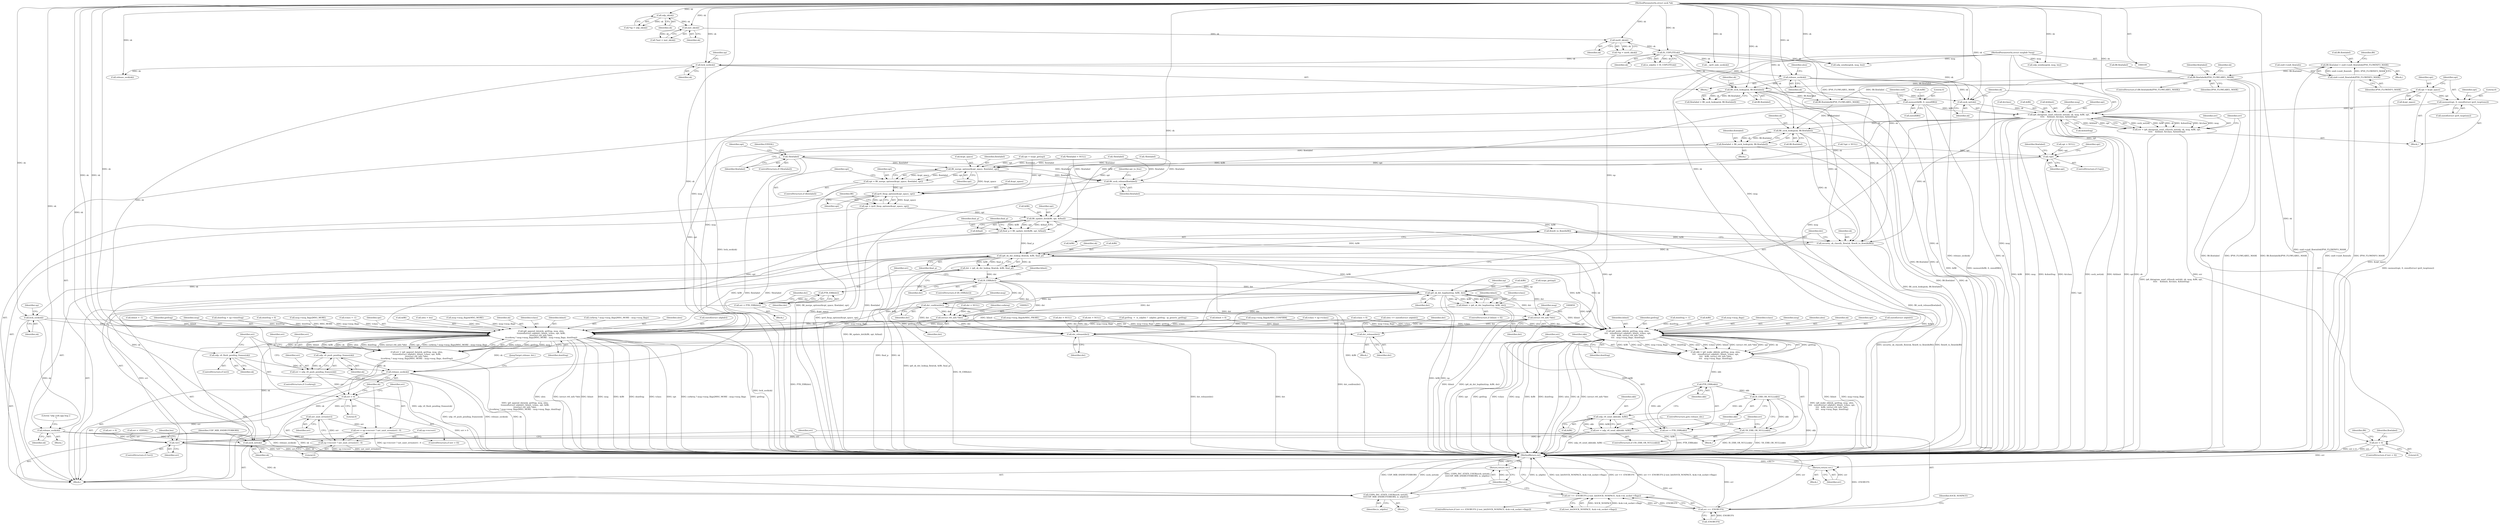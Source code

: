 digraph "0_linux_45f6fad84cc305103b28d73482b344d7f5b76f39_18@API" {
"1000589" [label="(Call,ip6_datagram_send_ctl(sock_net(sk), sk, msg, &fl6, opt,\n\t\t\t\t\t    &hlimit, &tclass, &dontfrag))"];
"1000590" [label="(Call,sock_net(sk))"];
"1000449" [label="(Call,fl6_sock_lookup(sk, fl6.flowlabel))"];
"1000389" [label="(Call,release_sock(sk))"];
"1000364" [label="(Call,lock_sock(sk))"];
"1000192" [label="(Call,IS_UDPLITE(sk))"];
"1000128" [label="(Call,inet6_sk(sk))"];
"1000123" [label="(Call,inet_sk(sk))"];
"1000118" [label="(Call,udp_sk(sk))"];
"1000110" [label="(MethodParameterIn,struct sock *sk)"];
"1000441" [label="(Call,fl6.flowlabel&IPV6_FLOWLABEL_MASK)"];
"1000431" [label="(Call,fl6.flowlabel = sin6->sin6_flowinfo&IPV6_FLOWINFO_MASK)"];
"1000435" [label="(Call,sin6->sin6_flowinfo&IPV6_FLOWINFO_MASK)"];
"1000111" [label="(MethodParameterIn,struct msghdr *msg)"];
"1000395" [label="(Call,memset(&fl6, 0, sizeof(fl6)))"];
"1000575" [label="(Call,memset(opt, 0, sizeof(struct ipv6_txoptions)))"];
"1000571" [label="(Call,opt = &opt_space)"];
"1000587" [label="(Call,err = ip6_datagram_send_ctl(sock_net(sk), sk, msg, &fl6, opt,\n\t\t\t\t\t    &hlimit, &tclass, &dontfrag))"];
"1000604" [label="(Call,err < 0)"];
"1000610" [label="(Return,return err;)"];
"1000624" [label="(Call,fl6_sock_lookup(sk, fl6.flowlabel))"];
"1000622" [label="(Call,flowlabel = fl6_sock_lookup(sk, fl6.flowlabel))"];
"1000630" [label="(Call,!flowlabel)"];
"1000665" [label="(Call,fl6_merge_options(&opt_space, flowlabel, opt))"];
"1000663" [label="(Call,opt = fl6_merge_options(&opt_space, flowlabel, opt))"];
"1000672" [label="(Call,ipv6_fixup_options(&opt_space, opt))"];
"1000670" [label="(Call,opt = ipv6_fixup_options(&opt_space, opt))"];
"1000732" [label="(Call,fl6_update_dst(&fl6, opt, &final))"];
"1000730" [label="(Call,final_p = fl6_update_dst(&fl6, opt, &final))"];
"1000785" [label="(Call,ip6_sk_dst_lookup_flow(sk, &fl6, final_p))"];
"1000783" [label="(Call,dst = ip6_sk_dst_lookup_flow(sk, &fl6, final_p))"];
"1000791" [label="(Call,IS_ERR(dst))"];
"1000796" [label="(Call,PTR_ERR(dst))"];
"1000794" [label="(Call,err = PTR_ERR(dst))"];
"1001000" [label="(Call,!err)"];
"1001006" [label="(Call,err == -ENOBUFS)"];
"1001005" [label="(Call,err == -ENOBUFS || test_bit(SOCK_NOSPACE, &sk->sk_socket->flags))"];
"1001024" [label="(Return,return err;)"];
"1000808" [label="(Call,ip6_sk_dst_hoplimit(np, &fl6, dst))"];
"1000806" [label="(Call,hlimit = ip6_sk_dst_hoplimit(np, &fl6, dst))"];
"1000837" [label="(Call,ip6_make_skb(sk, getfrag, msg, ulen,\n\t\t\t\t   sizeof(struct udphdr), hlimit, tclass, opt,\n\t\t\t\t   &fl6, (struct rt6_info *)dst,\n\t\t\t\t   msg->msg_flags, dontfrag))"];
"1000835" [label="(Call,skb = ip6_make_skb(sk, getfrag, msg, ulen,\n\t\t\t\t   sizeof(struct udphdr), hlimit, tclass, opt,\n\t\t\t\t   &fl6, (struct rt6_info *)dst,\n\t\t\t\t   msg->msg_flags, dontfrag))"];
"1000858" [label="(Call,PTR_ERR(skb))"];
"1000856" [label="(Call,err = PTR_ERR(skb))"];
"1000862" [label="(Call,IS_ERR_OR_NULL(skb))"];
"1000861" [label="(Call,!IS_ERR_OR_NULL(skb))"];
"1000866" [label="(Call,udp_v6_send_skb(skb, &fl6))"];
"1000864" [label="(Call,err = udp_v6_send_skb(skb, &fl6))"];
"1001020" [label="(Call,sock_net(sk))"];
"1001019" [label="(Call,UDP6_INC_STATS_USER(sock_net(sk),\n\t\t\t\tUDP_MIB_SNDBUFERRORS, is_udplite))"];
"1000910" [label="(Call,ip6_append_data(sk, getfrag, msg, ulen,\n\t\tsizeof(struct udphdr), hlimit, tclass, opt, &fl6,\n\t\t(struct rt6_info *)dst,\n\t\tcorkreq ? msg->msg_flags|MSG_MORE : msg->msg_flags, dontfrag))"];
"1000908" [label="(Call,err = ip6_append_data(sk, getfrag, msg, ulen,\n\t\tsizeof(struct udphdr), hlimit, tclass, opt, &fl6,\n\t\t(struct rt6_info *)dst,\n\t\tcorkreq ? msg->msg_flags|MSG_MORE : msg->msg_flags, dontfrag))"];
"1000962" [label="(Call,err > 0)"];
"1000971" [label="(Call,net_xmit_errno(err))"];
"1000965" [label="(Call,err = np->recverr ? net_xmit_errno(err) : 0)"];
"1000967" [label="(Call,np->recverr ? net_xmit_errno(err) : 0)"];
"1000938" [label="(Call,udp_v6_flush_pending_frames(sk))"];
"1000974" [label="(Call,release_sock(sk))"];
"1000946" [label="(Call,udp_v6_push_pending_frames(sk))"];
"1000944" [label="(Call,err = udp_v6_push_pending_frames(sk))"];
"1000849" [label="(Call,(struct rt6_info *)dst)"];
"1000987" [label="(Call,dst_release(dst))"];
"1000993" [label="(Call,dst_release(dst))"];
"1000922" [label="(Call,(struct rt6_info *)dst)"];
"1001027" [label="(Call,dst_confirm(dst))"];
"1000871" [label="(Call,lock_sock(sk))"];
"1000879" [label="(Call,release_sock(sk))"];
"1000780" [label="(Call,flowi6_to_flowi(&fl6))"];
"1000778" [label="(Call,security_sk_classify_flow(sk, flowi6_to_flowi(&fl6)))"];
"1000995" [label="(Call,fl6_sock_release(flowlabel))"];
"1000651" [label="(Call,!opt)"];
"1000572" [label="(Identifier,opt)"];
"1000919" [label="(Identifier,opt)"];
"1000385" [label="(Call,dst = NULL)"];
"1000796" [label="(Call,PTR_ERR(dst))"];
"1001006" [label="(Call,err == -ENOBUFS)"];
"1000990" [label="(Identifier,dst)"];
"1000445" [label="(Identifier,IPV6_FLOWLABEL_MASK)"];
"1000128" [label="(Call,inet6_sk(sk))"];
"1000464" [label="(Identifier,sk)"];
"1000784" [label="(Identifier,dst)"];
"1000862" [label="(Call,IS_ERR_OR_NULL(skb))"];
"1000866" [label="(Call,udp_v6_send_skb(skb, &fl6))"];
"1000610" [label="(Return,return err;)"];
"1000965" [label="(Call,err = np->recverr ? net_xmit_errno(err) : 0)"];
"1000652" [label="(Identifier,opt)"];
"1000380" [label="(Call,release_sock(sk))"];
"1000661" [label="(ControlStructure,if (flowlabel))"];
"1000671" [label="(Identifier,opt)"];
"1000944" [label="(Call,err = udp_v6_push_pending_frames(sk))"];
"1000817" [label="(Call,tclass = np->tclass)"];
"1000858" [label="(Call,PTR_ERR(skb))"];
"1000118" [label="(Call,udp_sk(sk))"];
"1000839" [label="(Identifier,getfrag)"];
"1000609" [label="(Identifier,flowlabel)"];
"1001025" [label="(Identifier,err)"];
"1000390" [label="(Identifier,sk)"];
"1000591" [label="(Identifier,sk)"];
"1000855" [label="(Identifier,dontfrag)"];
"1000861" [label="(Call,!IS_ERR_OR_NULL(skb))"];
"1000920" [label="(Call,&fl6)"];
"1000664" [label="(Identifier,opt)"];
"1000441" [label="(Call,fl6.flowlabel&IPV6_FLOWLABEL_MASK)"];
"1000124" [label="(Identifier,sk)"];
"1001010" [label="(Call,test_bit(SOCK_NOSPACE, &sk->sk_socket->flags))"];
"1000909" [label="(Identifier,err)"];
"1000402" [label="(Identifier,sin6)"];
"1000573" [label="(Call,&opt_space)"];
"1000732" [label="(Call,fl6_update_dst(&fl6, opt, &final))"];
"1000678" [label="(Identifier,fl6)"];
"1000592" [label="(Identifier,sk)"];
"1000814" [label="(Call,tclass < 0)"];
"1000867" [label="(Identifier,skb)"];
"1000780" [label="(Call,flowi6_to_flowi(&fl6))"];
"1000587" [label="(Call,err = ip6_datagram_send_ctl(sock_net(sk), sk, msg, &fl6, opt,\n\t\t\t\t\t    &hlimit, &tclass, &dontfrag))"];
"1000116" [label="(Call,*up = udp_sk(sk))"];
"1001019" [label="(Call,UDP6_INC_STATS_USER(sock_net(sk),\n\t\t\t\tUDP_MIB_SNDBUFERRORS, is_udplite))"];
"1000578" [label="(Call,sizeof(struct ipv6_txoptions))"];
"1000946" [label="(Call,udp_v6_push_pending_frames(sk))"];
"1000634" [label="(Identifier,EINVAL)"];
"1000154" [label="(Call,ulen = len)"];
"1000179" [label="(Call,msg->msg_flags&MSG_MORE)"];
"1000976" [label="(JumpTarget,release_dst:)"];
"1000571" [label="(Call,opt = &opt_space)"];
"1000639" [label="(Identifier,opt)"];
"1000447" [label="(Call,flowlabel = fl6_sock_lookup(sk, fl6.flowlabel))"];
"1000669" [label="(Identifier,opt)"];
"1000431" [label="(Call,fl6.flowlabel = sin6->sin6_flowinfo&IPV6_FLOWINFO_MASK)"];
"1000395" [label="(Call,memset(&fl6, 0, sizeof(fl6)))"];
"1000793" [label="(Block,)"];
"1000328" [label="(Call,udp_sendmsg(sk, msg, len))"];
"1000675" [label="(Identifier,opt)"];
"1001022" [label="(Identifier,UDP_MIB_SNDBUFERRORS)"];
"1000123" [label="(Call,inet_sk(sk))"];
"1000924" [label="(Identifier,dst)"];
"1001024" [label="(Return,return err;)"];
"1000791" [label="(Call,IS_ERR(dst))"];
"1000922" [label="(Call,(struct rt6_info *)dst)"];
"1000126" [label="(Call,*np = inet6_sk(sk))"];
"1000597" [label="(Call,&hlimit)"];
"1000971" [label="(Call,net_xmit_errno(err))"];
"1000593" [label="(Identifier,msg)"];
"1000799" [label="(Identifier,dst)"];
"1000603" [label="(ControlStructure,if (err < 0))"];
"1000398" [label="(Literal,0)"];
"1000962" [label="(Call,err > 0)"];
"1001021" [label="(Identifier,sk)"];
"1000911" [label="(Identifier,sk)"];
"1001020" [label="(Call,sock_net(sk))"];
"1000947" [label="(Identifier,sk)"];
"1000967" [label="(Call,np->recverr ? net_xmit_errno(err) : 0)"];
"1000837" [label="(Call,ip6_make_skb(sk, getfrag, msg, ulen,\n\t\t\t\t   sizeof(struct udphdr), hlimit, tclass, opt,\n\t\t\t\t   &fl6, (struct rt6_info *)dst,\n\t\t\t\t   msg->msg_flags, dontfrag))"];
"1000883" [label="(Call,err = -EINVAL)"];
"1000443" [label="(Identifier,fl6)"];
"1000596" [label="(Identifier,opt)"];
"1000432" [label="(Call,fl6.flowlabel)"];
"1000626" [label="(Call,fl6.flowlabel)"];
"1000142" [label="(Call,*flowlabel = NULL)"];
"1000119" [label="(Identifier,sk)"];
"1000787" [label="(Call,&fl6)"];
"1000672" [label="(Call,ipv6_fixup_options(&opt_space, opt))"];
"1000833" [label="(Block,)"];
"1001011" [label="(Identifier,SOCK_NOSPACE)"];
"1000575" [label="(Call,memset(opt, 0, sizeof(struct ipv6_txoptions)))"];
"1001008" [label="(Call,-ENOBUFS)"];
"1000631" [label="(Identifier,flowlabel)"];
"1000918" [label="(Identifier,tclass)"];
"1000876" [label="(Identifier,up)"];
"1000650" [label="(ControlStructure,if (!opt))"];
"1000853" [label="(Identifier,msg)"];
"1000966" [label="(Identifier,err)"];
"1000917" [label="(Identifier,hlimit)"];
"1000964" [label="(Literal,0)"];
"1000588" [label="(Identifier,err)"];
"1000168" [label="(Call,dontfrag = -1)"];
"1000847" [label="(Call,&fl6)"];
"1000836" [label="(Identifier,skb)"];
"1000872" [label="(Identifier,sk)"];
"1000451" [label="(Call,fl6.flowlabel)"];
"1000852" [label="(Call,msg->msg_flags)"];
"1000925" [label="(Call,corkreq ? msg->msg_flags|MSG_MORE : msg->msg_flags)"];
"1000619" [label="(Call,!flowlabel)"];
"1000863" [label="(Identifier,skb)"];
"1001018" [label="(Block,)"];
"1000365" [label="(Identifier,sk)"];
"1000786" [label="(Identifier,sk)"];
"1000192" [label="(Call,IS_UDPLITE(sk))"];
"1000614" [label="(Call,fl6.flowlabel&IPV6_FLOWLABEL_MASK)"];
"1000807" [label="(Identifier,hlimit)"];
"1000778" [label="(Call,security_sk_classify_flow(sk, flowi6_to_flowi(&fl6)))"];
"1000994" [label="(Identifier,dst)"];
"1000910" [label="(Call,ip6_append_data(sk, getfrag, msg, ulen,\n\t\tsizeof(struct udphdr), hlimit, tclass, opt, &fl6,\n\t\t(struct rt6_info *)dst,\n\t\tcorkreq ? msg->msg_flags|MSG_MORE : msg->msg_flags, dontfrag))"];
"1000644" [label="(Call,opt = NULL)"];
"1000731" [label="(Identifier,final_p)"];
"1000607" [label="(Block,)"];
"1000670" [label="(Call,opt = ipv6_fixup_options(&opt_space, opt))"];
"1000802" [label="(ControlStructure,if (hlimit < 0))"];
"1000797" [label="(Identifier,dst)"];
"1000624" [label="(Call,fl6_sock_lookup(sk, fl6.flowlabel))"];
"1000941" [label="(ControlStructure,if (!corkreq))"];
"1000835" [label="(Call,skb = ip6_make_skb(sk, getfrag, msg, ulen,\n\t\t\t\t   sizeof(struct udphdr), hlimit, tclass, opt,\n\t\t\t\t   &fl6, (struct rt6_info *)dst,\n\t\t\t\t   msg->msg_flags, dontfrag))"];
"1000926" [label="(Identifier,corkreq)"];
"1000785" [label="(Call,ip6_sk_dst_lookup_flow(sk, &fl6, final_p))"];
"1000789" [label="(Identifier,final_p)"];
"1000794" [label="(Call,err = PTR_ERR(dst))"];
"1000849" [label="(Call,(struct rt6_info *)dst)"];
"1000914" [label="(Identifier,ulen)"];
"1000436" [label="(Call,sin6->sin6_flowinfo)"];
"1000987" [label="(Call,dst_release(dst))"];
"1001028" [label="(Identifier,dst)"];
"1000845" [label="(Identifier,tclass)"];
"1000859" [label="(Identifier,skb)"];
"1000779" [label="(Identifier,sk)"];
"1000870" [label="(ControlStructure,goto release_dst;)"];
"1000973" [label="(Literal,0)"];
"1000961" [label="(ControlStructure,if (err > 0))"];
"1000783" [label="(Call,dst = ip6_sk_dst_lookup_flow(sk, &fl6, final_p))"];
"1000938" [label="(Call,udp_v6_flush_pending_frames(sk))"];
"1000936" [label="(ControlStructure,if (err))"];
"1000730" [label="(Call,final_p = fl6_update_dst(&fl6, opt, &final))"];
"1000998" [label="(Identifier,opt_to_free)"];
"1000804" [label="(Identifier,hlimit)"];
"1001003" [label="(Identifier,len)"];
"1001007" [label="(Identifier,err)"];
"1000622" [label="(Call,flowlabel = fl6_sock_lookup(sk, fl6.flowlabel))"];
"1000810" [label="(Call,&fl6)"];
"1000666" [label="(Call,&opt_space)"];
"1000629" [label="(ControlStructure,if (!flowlabel))"];
"1000448" [label="(Identifier,flowlabel)"];
"1000781" [label="(Call,&fl6)"];
"1000840" [label="(Identifier,msg)"];
"1000604" [label="(Call,err < 0)"];
"1000111" [label="(MethodParameterIn,struct msghdr *msg)"];
"1001004" [label="(ControlStructure,if (err == -ENOBUFS || test_bit(SOCK_NOSPACE, &sk->sk_socket->flags)))"];
"1000733" [label="(Call,&fl6)"];
"1000110" [label="(MethodParameterIn,struct sock *sk)"];
"1000856" [label="(Call,err = PTR_ERR(skb))"];
"1000963" [label="(Identifier,err)"];
"1000945" [label="(Identifier,err)"];
"1000190" [label="(Call,is_udplite = IS_UDPLITE(sk))"];
"1000995" [label="(Call,fl6_sock_release(flowlabel))"];
"1000880" [label="(Identifier,sk)"];
"1000915" [label="(Call,sizeof(struct udphdr))"];
"1000449" [label="(Call,fl6_sock_lookup(sk, fl6.flowlabel))"];
"1000939" [label="(Identifier,sk)"];
"1000792" [label="(Identifier,dst)"];
"1000795" [label="(Identifier,err)"];
"1000621" [label="(Block,)"];
"1000611" [label="(Identifier,err)"];
"1000656" [label="(Call,txopt_get(np))"];
"1000975" [label="(Identifier,sk)"];
"1000860" [label="(ControlStructure,if (!IS_ERR_OR_NULL(skb)))"];
"1000996" [label="(Identifier,flowlabel)"];
"1000841" [label="(Identifier,ulen)"];
"1000988" [label="(Identifier,dst)"];
"1000937" [label="(Identifier,err)"];
"1000999" [label="(ControlStructure,if (!err))"];
"1000623" [label="(Identifier,flowlabel)"];
"1000809" [label="(Identifier,np)"];
"1000655" [label="(Identifier,opt)"];
"1000864" [label="(Call,err = udp_v6_send_skb(skb, &fl6))"];
"1000665" [label="(Call,fl6_merge_options(&opt_space, flowlabel, opt))"];
"1000993" [label="(Call,dst_release(dst))"];
"1000134" [label="(Call,*opt = NULL)"];
"1000908" [label="(Call,err = ip6_append_data(sk, getfrag, msg, ulen,\n\t\tsizeof(struct udphdr), hlimit, tclass, opt, &fl6,\n\t\t(struct rt6_info *)dst,\n\t\tcorkreq ? msg->msg_flags|MSG_MORE : msg->msg_flags, dontfrag))"];
"1000974" [label="(Call,release_sock(sk))"];
"1000815" [label="(Identifier,tclass)"];
"1000838" [label="(Identifier,sk)"];
"1000601" [label="(Call,&dontfrag)"];
"1000663" [label="(Call,opt = fl6_merge_options(&opt_space, flowlabel, opt))"];
"1001027" [label="(Call,dst_confirm(dst))"];
"1000158" [label="(Call,hlimit = -1)"];
"1000662" [label="(Identifier,flowlabel)"];
"1000389" [label="(Call,release_sock(sk))"];
"1000121" [label="(Call,*inet = inet_sk(sk))"];
"1000865" [label="(Identifier,err)"];
"1000912" [label="(Identifier,getfrag)"];
"1000582" [label="(Identifier,opt)"];
"1000392" [label="(Identifier,ulen)"];
"1000369" [label="(Identifier,up)"];
"1000364" [label="(Call,lock_sock(sk))"];
"1000439" [label="(Identifier,IPV6_FLOWINFO_MASK)"];
"1000989" [label="(Call,dst = NULL)"];
"1000972" [label="(Identifier,err)"];
"1000913" [label="(Identifier,msg)"];
"1000846" [label="(Identifier,opt)"];
"1000842" [label="(Call,sizeof(struct udphdr))"];
"1000570" [label="(Block,)"];
"1000739" [label="(Identifier,final_p)"];
"1000857" [label="(Identifier,err)"];
"1000798" [label="(Call,dst = NULL)"];
"1001034" [label="(Identifier,msg)"];
"1000577" [label="(Literal,0)"];
"1000576" [label="(Identifier,opt)"];
"1000803" [label="(Call,hlimit < 0)"];
"1000868" [label="(Call,&fl6)"];
"1000968" [label="(Call,np->recverr)"];
"1001032" [label="(Call,msg->msg_flags&MSG_PROBE)"];
"1000851" [label="(Identifier,dst)"];
"1000871" [label="(Call,lock_sock(sk))"];
"1000113" [label="(Block,)"];
"1000353" [label="(Call,getfrag  =  is_udplite ?  udplite_getfrag : ip_generic_getfrag)"];
"1000898" [label="(Call,dontfrag = np->dontfrag)"];
"1000616" [label="(Identifier,fl6)"];
"1000735" [label="(Identifier,opt)"];
"1000589" [label="(Call,ip6_datagram_send_ctl(sock_net(sk), sk, msg, &fl6, opt,\n\t\t\t\t\t    &hlimit, &tclass, &dontfrag))"];
"1001005" [label="(Call,err == -ENOBUFS || test_bit(SOCK_NOSPACE, &sk->sk_socket->flags))"];
"1001001" [label="(Identifier,err)"];
"1000879" [label="(Call,release_sock(sk))"];
"1000391" [label="(Call,ulen += sizeof(struct udphdr))"];
"1000935" [label="(Identifier,dontfrag)"];
"1001023" [label="(Identifier,is_udplite)"];
"1000812" [label="(Identifier,dst)"];
"1000129" [label="(Identifier,sk)"];
"1000396" [label="(Call,&fl6)"];
"1000878" [label="(Block,)"];
"1001039" [label="(Call,err = 0)"];
"1000895" [label="(Call,dontfrag < 0)"];
"1000927" [label="(Call,msg->msg_flags|MSG_MORE)"];
"1000630" [label="(Call,!flowlabel)"];
"1000986" [label="(Block,)"];
"1000322" [label="(Call,__ipv6_only_sock(sk))"];
"1000163" [label="(Call,tclass = -1)"];
"1000882" [label="(Literal,\"udp cork app bug 2\n\")"];
"1001043" [label="(MethodReturn,int)"];
"1000790" [label="(ControlStructure,if (IS_ERR(dst)))"];
"1001000" [label="(Call,!err)"];
"1000808" [label="(Call,ip6_sk_dst_hoplimit(np, &fl6, dst))"];
"1000806" [label="(Call,hlimit = ip6_sk_dst_hoplimit(np, &fl6, dst))"];
"1000399" [label="(Call,sizeof(fl6))"];
"1000823" [label="(Call,msg->msg_flags&MSG_CONFIRM)"];
"1000450" [label="(Identifier,sk)"];
"1000625" [label="(Identifier,sk)"];
"1000430" [label="(Block,)"];
"1000654" [label="(Call,opt = txopt_get(np))"];
"1000440" [label="(ControlStructure,if (fl6.flowlabel&IPV6_FLOWLABEL_MASK))"];
"1000599" [label="(Call,&tclass)"];
"1000651" [label="(Call,!opt)"];
"1000455" [label="(Call,!flowlabel)"];
"1000673" [label="(Call,&opt_space)"];
"1000339" [label="(Call,udp_sendmsg(sk, msg, len))"];
"1000668" [label="(Identifier,flowlabel)"];
"1000736" [label="(Call,&final)"];
"1000606" [label="(Literal,0)"];
"1000442" [label="(Call,fl6.flowlabel)"];
"1000844" [label="(Identifier,hlimit)"];
"1000363" [label="(Block,)"];
"1000193" [label="(Identifier,sk)"];
"1000435" [label="(Call,sin6->sin6_flowinfo&IPV6_FLOWINFO_MASK)"];
"1000590" [label="(Call,sock_net(sk))"];
"1000605" [label="(Identifier,err)"];
"1000594" [label="(Call,&fl6)"];
"1000589" -> "1000587"  [label="AST: "];
"1000589" -> "1000601"  [label="CFG: "];
"1000590" -> "1000589"  [label="AST: "];
"1000592" -> "1000589"  [label="AST: "];
"1000593" -> "1000589"  [label="AST: "];
"1000594" -> "1000589"  [label="AST: "];
"1000596" -> "1000589"  [label="AST: "];
"1000597" -> "1000589"  [label="AST: "];
"1000599" -> "1000589"  [label="AST: "];
"1000601" -> "1000589"  [label="AST: "];
"1000587" -> "1000589"  [label="CFG: "];
"1000589" -> "1001043"  [label="DDG: &tclass"];
"1000589" -> "1001043"  [label="DDG: sock_net(sk)"];
"1000589" -> "1001043"  [label="DDG: &hlimit"];
"1000589" -> "1001043"  [label="DDG: opt"];
"1000589" -> "1001043"  [label="DDG: sk"];
"1000589" -> "1001043"  [label="DDG: &fl6"];
"1000589" -> "1001043"  [label="DDG: msg"];
"1000589" -> "1001043"  [label="DDG: &dontfrag"];
"1000589" -> "1000587"  [label="DDG: sock_net(sk)"];
"1000589" -> "1000587"  [label="DDG: &fl6"];
"1000589" -> "1000587"  [label="DDG: sk"];
"1000589" -> "1000587"  [label="DDG: &dontfrag"];
"1000589" -> "1000587"  [label="DDG: &tclass"];
"1000589" -> "1000587"  [label="DDG: msg"];
"1000589" -> "1000587"  [label="DDG: &hlimit"];
"1000589" -> "1000587"  [label="DDG: opt"];
"1000590" -> "1000589"  [label="DDG: sk"];
"1000110" -> "1000589"  [label="DDG: sk"];
"1000111" -> "1000589"  [label="DDG: msg"];
"1000395" -> "1000589"  [label="DDG: &fl6"];
"1000575" -> "1000589"  [label="DDG: opt"];
"1000589" -> "1000624"  [label="DDG: sk"];
"1000589" -> "1000651"  [label="DDG: opt"];
"1000589" -> "1000732"  [label="DDG: &fl6"];
"1000589" -> "1000778"  [label="DDG: sk"];
"1000589" -> "1000837"  [label="DDG: msg"];
"1000589" -> "1000910"  [label="DDG: msg"];
"1000590" -> "1000591"  [label="CFG: "];
"1000591" -> "1000590"  [label="AST: "];
"1000592" -> "1000590"  [label="CFG: "];
"1000449" -> "1000590"  [label="DDG: sk"];
"1000389" -> "1000590"  [label="DDG: sk"];
"1000192" -> "1000590"  [label="DDG: sk"];
"1000110" -> "1000590"  [label="DDG: sk"];
"1000449" -> "1000447"  [label="AST: "];
"1000449" -> "1000451"  [label="CFG: "];
"1000450" -> "1000449"  [label="AST: "];
"1000451" -> "1000449"  [label="AST: "];
"1000447" -> "1000449"  [label="CFG: "];
"1000449" -> "1001043"  [label="DDG: sk"];
"1000449" -> "1001043"  [label="DDG: fl6.flowlabel"];
"1000449" -> "1000447"  [label="DDG: sk"];
"1000449" -> "1000447"  [label="DDG: fl6.flowlabel"];
"1000389" -> "1000449"  [label="DDG: sk"];
"1000192" -> "1000449"  [label="DDG: sk"];
"1000110" -> "1000449"  [label="DDG: sk"];
"1000441" -> "1000449"  [label="DDG: fl6.flowlabel"];
"1000449" -> "1000614"  [label="DDG: fl6.flowlabel"];
"1000449" -> "1000778"  [label="DDG: sk"];
"1000389" -> "1000363"  [label="AST: "];
"1000389" -> "1000390"  [label="CFG: "];
"1000390" -> "1000389"  [label="AST: "];
"1000392" -> "1000389"  [label="CFG: "];
"1000389" -> "1001043"  [label="DDG: release_sock(sk)"];
"1000389" -> "1001043"  [label="DDG: sk"];
"1000364" -> "1000389"  [label="DDG: sk"];
"1000110" -> "1000389"  [label="DDG: sk"];
"1000389" -> "1000778"  [label="DDG: sk"];
"1000364" -> "1000363"  [label="AST: "];
"1000364" -> "1000365"  [label="CFG: "];
"1000365" -> "1000364"  [label="AST: "];
"1000369" -> "1000364"  [label="CFG: "];
"1000364" -> "1001043"  [label="DDG: lock_sock(sk)"];
"1000192" -> "1000364"  [label="DDG: sk"];
"1000110" -> "1000364"  [label="DDG: sk"];
"1000364" -> "1000380"  [label="DDG: sk"];
"1000364" -> "1000910"  [label="DDG: sk"];
"1000192" -> "1000190"  [label="AST: "];
"1000192" -> "1000193"  [label="CFG: "];
"1000193" -> "1000192"  [label="AST: "];
"1000190" -> "1000192"  [label="CFG: "];
"1000192" -> "1001043"  [label="DDG: sk"];
"1000192" -> "1000190"  [label="DDG: sk"];
"1000128" -> "1000192"  [label="DDG: sk"];
"1000110" -> "1000192"  [label="DDG: sk"];
"1000192" -> "1000322"  [label="DDG: sk"];
"1000192" -> "1000339"  [label="DDG: sk"];
"1000192" -> "1000778"  [label="DDG: sk"];
"1000128" -> "1000126"  [label="AST: "];
"1000128" -> "1000129"  [label="CFG: "];
"1000129" -> "1000128"  [label="AST: "];
"1000126" -> "1000128"  [label="CFG: "];
"1000128" -> "1000126"  [label="DDG: sk"];
"1000123" -> "1000128"  [label="DDG: sk"];
"1000110" -> "1000128"  [label="DDG: sk"];
"1000123" -> "1000121"  [label="AST: "];
"1000123" -> "1000124"  [label="CFG: "];
"1000124" -> "1000123"  [label="AST: "];
"1000121" -> "1000123"  [label="CFG: "];
"1000123" -> "1000121"  [label="DDG: sk"];
"1000118" -> "1000123"  [label="DDG: sk"];
"1000110" -> "1000123"  [label="DDG: sk"];
"1000118" -> "1000116"  [label="AST: "];
"1000118" -> "1000119"  [label="CFG: "];
"1000119" -> "1000118"  [label="AST: "];
"1000116" -> "1000118"  [label="CFG: "];
"1000118" -> "1000116"  [label="DDG: sk"];
"1000110" -> "1000118"  [label="DDG: sk"];
"1000110" -> "1000109"  [label="AST: "];
"1000110" -> "1001043"  [label="DDG: sk"];
"1000110" -> "1000322"  [label="DDG: sk"];
"1000110" -> "1000328"  [label="DDG: sk"];
"1000110" -> "1000339"  [label="DDG: sk"];
"1000110" -> "1000380"  [label="DDG: sk"];
"1000110" -> "1000624"  [label="DDG: sk"];
"1000110" -> "1000778"  [label="DDG: sk"];
"1000110" -> "1000785"  [label="DDG: sk"];
"1000110" -> "1000837"  [label="DDG: sk"];
"1000110" -> "1000871"  [label="DDG: sk"];
"1000110" -> "1000879"  [label="DDG: sk"];
"1000110" -> "1000910"  [label="DDG: sk"];
"1000110" -> "1000938"  [label="DDG: sk"];
"1000110" -> "1000946"  [label="DDG: sk"];
"1000110" -> "1000974"  [label="DDG: sk"];
"1000110" -> "1001020"  [label="DDG: sk"];
"1000441" -> "1000440"  [label="AST: "];
"1000441" -> "1000445"  [label="CFG: "];
"1000442" -> "1000441"  [label="AST: "];
"1000445" -> "1000441"  [label="AST: "];
"1000448" -> "1000441"  [label="CFG: "];
"1000464" -> "1000441"  [label="CFG: "];
"1000441" -> "1001043"  [label="DDG: fl6.flowlabel"];
"1000441" -> "1001043"  [label="DDG: IPV6_FLOWLABEL_MASK"];
"1000441" -> "1001043"  [label="DDG: fl6.flowlabel&IPV6_FLOWLABEL_MASK"];
"1000431" -> "1000441"  [label="DDG: fl6.flowlabel"];
"1000441" -> "1000614"  [label="DDG: fl6.flowlabel"];
"1000441" -> "1000614"  [label="DDG: IPV6_FLOWLABEL_MASK"];
"1000431" -> "1000430"  [label="AST: "];
"1000431" -> "1000435"  [label="CFG: "];
"1000432" -> "1000431"  [label="AST: "];
"1000435" -> "1000431"  [label="AST: "];
"1000443" -> "1000431"  [label="CFG: "];
"1000431" -> "1001043"  [label="DDG: sin6->sin6_flowinfo&IPV6_FLOWINFO_MASK"];
"1000435" -> "1000431"  [label="DDG: sin6->sin6_flowinfo"];
"1000435" -> "1000431"  [label="DDG: IPV6_FLOWINFO_MASK"];
"1000435" -> "1000439"  [label="CFG: "];
"1000436" -> "1000435"  [label="AST: "];
"1000439" -> "1000435"  [label="AST: "];
"1000435" -> "1001043"  [label="DDG: sin6->sin6_flowinfo"];
"1000435" -> "1001043"  [label="DDG: IPV6_FLOWINFO_MASK"];
"1000111" -> "1000109"  [label="AST: "];
"1000111" -> "1001043"  [label="DDG: msg"];
"1000111" -> "1000328"  [label="DDG: msg"];
"1000111" -> "1000339"  [label="DDG: msg"];
"1000111" -> "1000837"  [label="DDG: msg"];
"1000111" -> "1000910"  [label="DDG: msg"];
"1000395" -> "1000113"  [label="AST: "];
"1000395" -> "1000399"  [label="CFG: "];
"1000396" -> "1000395"  [label="AST: "];
"1000398" -> "1000395"  [label="AST: "];
"1000399" -> "1000395"  [label="AST: "];
"1000402" -> "1000395"  [label="CFG: "];
"1000395" -> "1001043"  [label="DDG: &fl6"];
"1000395" -> "1001043"  [label="DDG: memset(&fl6, 0, sizeof(fl6))"];
"1000395" -> "1000732"  [label="DDG: &fl6"];
"1000575" -> "1000570"  [label="AST: "];
"1000575" -> "1000578"  [label="CFG: "];
"1000576" -> "1000575"  [label="AST: "];
"1000577" -> "1000575"  [label="AST: "];
"1000578" -> "1000575"  [label="AST: "];
"1000582" -> "1000575"  [label="CFG: "];
"1000575" -> "1001043"  [label="DDG: memset(opt, 0, sizeof(struct ipv6_txoptions))"];
"1000571" -> "1000575"  [label="DDG: opt"];
"1000571" -> "1000570"  [label="AST: "];
"1000571" -> "1000573"  [label="CFG: "];
"1000572" -> "1000571"  [label="AST: "];
"1000573" -> "1000571"  [label="AST: "];
"1000576" -> "1000571"  [label="CFG: "];
"1000571" -> "1001043"  [label="DDG: &opt_space"];
"1000587" -> "1000570"  [label="AST: "];
"1000588" -> "1000587"  [label="AST: "];
"1000605" -> "1000587"  [label="CFG: "];
"1000587" -> "1001043"  [label="DDG: ip6_datagram_send_ctl(sock_net(sk), sk, msg, &fl6, opt,\n\t\t\t\t\t    &hlimit, &tclass, &dontfrag)"];
"1000587" -> "1000604"  [label="DDG: err"];
"1000604" -> "1000603"  [label="AST: "];
"1000604" -> "1000606"  [label="CFG: "];
"1000605" -> "1000604"  [label="AST: "];
"1000606" -> "1000604"  [label="AST: "];
"1000609" -> "1000604"  [label="CFG: "];
"1000616" -> "1000604"  [label="CFG: "];
"1000604" -> "1001043"  [label="DDG: err < 0"];
"1000604" -> "1001043"  [label="DDG: err"];
"1000604" -> "1000610"  [label="DDG: err"];
"1000610" -> "1000607"  [label="AST: "];
"1000610" -> "1000611"  [label="CFG: "];
"1000611" -> "1000610"  [label="AST: "];
"1001043" -> "1000610"  [label="CFG: "];
"1000610" -> "1001043"  [label="DDG: <RET>"];
"1000611" -> "1000610"  [label="DDG: err"];
"1000624" -> "1000622"  [label="AST: "];
"1000624" -> "1000626"  [label="CFG: "];
"1000625" -> "1000624"  [label="AST: "];
"1000626" -> "1000624"  [label="AST: "];
"1000622" -> "1000624"  [label="CFG: "];
"1000624" -> "1001043"  [label="DDG: fl6.flowlabel"];
"1000624" -> "1001043"  [label="DDG: sk"];
"1000624" -> "1000622"  [label="DDG: sk"];
"1000624" -> "1000622"  [label="DDG: fl6.flowlabel"];
"1000614" -> "1000624"  [label="DDG: fl6.flowlabel"];
"1000624" -> "1000778"  [label="DDG: sk"];
"1000622" -> "1000621"  [label="AST: "];
"1000623" -> "1000622"  [label="AST: "];
"1000631" -> "1000622"  [label="CFG: "];
"1000622" -> "1001043"  [label="DDG: fl6_sock_lookup(sk, fl6.flowlabel)"];
"1000622" -> "1000630"  [label="DDG: flowlabel"];
"1000630" -> "1000629"  [label="AST: "];
"1000630" -> "1000631"  [label="CFG: "];
"1000631" -> "1000630"  [label="AST: "];
"1000634" -> "1000630"  [label="CFG: "];
"1000639" -> "1000630"  [label="CFG: "];
"1000630" -> "1001043"  [label="DDG: !flowlabel"];
"1000630" -> "1001043"  [label="DDG: flowlabel"];
"1000630" -> "1000665"  [label="DDG: flowlabel"];
"1000630" -> "1000995"  [label="DDG: flowlabel"];
"1000665" -> "1000663"  [label="AST: "];
"1000665" -> "1000669"  [label="CFG: "];
"1000666" -> "1000665"  [label="AST: "];
"1000668" -> "1000665"  [label="AST: "];
"1000669" -> "1000665"  [label="AST: "];
"1000663" -> "1000665"  [label="CFG: "];
"1000665" -> "1000663"  [label="DDG: &opt_space"];
"1000665" -> "1000663"  [label="DDG: flowlabel"];
"1000665" -> "1000663"  [label="DDG: opt"];
"1000142" -> "1000665"  [label="DDG: flowlabel"];
"1000455" -> "1000665"  [label="DDG: flowlabel"];
"1000619" -> "1000665"  [label="DDG: flowlabel"];
"1000651" -> "1000665"  [label="DDG: opt"];
"1000654" -> "1000665"  [label="DDG: opt"];
"1000665" -> "1000672"  [label="DDG: &opt_space"];
"1000665" -> "1000995"  [label="DDG: flowlabel"];
"1000663" -> "1000661"  [label="AST: "];
"1000664" -> "1000663"  [label="AST: "];
"1000671" -> "1000663"  [label="CFG: "];
"1000663" -> "1001043"  [label="DDG: fl6_merge_options(&opt_space, flowlabel, opt)"];
"1000663" -> "1000672"  [label="DDG: opt"];
"1000672" -> "1000670"  [label="AST: "];
"1000672" -> "1000675"  [label="CFG: "];
"1000673" -> "1000672"  [label="AST: "];
"1000675" -> "1000672"  [label="AST: "];
"1000670" -> "1000672"  [label="CFG: "];
"1000672" -> "1001043"  [label="DDG: &opt_space"];
"1000672" -> "1000670"  [label="DDG: &opt_space"];
"1000672" -> "1000670"  [label="DDG: opt"];
"1000651" -> "1000672"  [label="DDG: opt"];
"1000654" -> "1000672"  [label="DDG: opt"];
"1000670" -> "1000113"  [label="AST: "];
"1000671" -> "1000670"  [label="AST: "];
"1000678" -> "1000670"  [label="CFG: "];
"1000670" -> "1001043"  [label="DDG: ipv6_fixup_options(&opt_space, opt)"];
"1000670" -> "1000732"  [label="DDG: opt"];
"1000732" -> "1000730"  [label="AST: "];
"1000732" -> "1000736"  [label="CFG: "];
"1000733" -> "1000732"  [label="AST: "];
"1000735" -> "1000732"  [label="AST: "];
"1000736" -> "1000732"  [label="AST: "];
"1000730" -> "1000732"  [label="CFG: "];
"1000732" -> "1001043"  [label="DDG: opt"];
"1000732" -> "1001043"  [label="DDG: &final"];
"1000732" -> "1000730"  [label="DDG: &fl6"];
"1000732" -> "1000730"  [label="DDG: opt"];
"1000732" -> "1000730"  [label="DDG: &final"];
"1000732" -> "1000780"  [label="DDG: &fl6"];
"1000732" -> "1000837"  [label="DDG: opt"];
"1000732" -> "1000910"  [label="DDG: opt"];
"1000730" -> "1000113"  [label="AST: "];
"1000731" -> "1000730"  [label="AST: "];
"1000739" -> "1000730"  [label="CFG: "];
"1000730" -> "1001043"  [label="DDG: fl6_update_dst(&fl6, opt, &final)"];
"1000730" -> "1000785"  [label="DDG: final_p"];
"1000785" -> "1000783"  [label="AST: "];
"1000785" -> "1000789"  [label="CFG: "];
"1000786" -> "1000785"  [label="AST: "];
"1000787" -> "1000785"  [label="AST: "];
"1000789" -> "1000785"  [label="AST: "];
"1000783" -> "1000785"  [label="CFG: "];
"1000785" -> "1001043"  [label="DDG: final_p"];
"1000785" -> "1001043"  [label="DDG: sk"];
"1000785" -> "1001043"  [label="DDG: &fl6"];
"1000785" -> "1000783"  [label="DDG: sk"];
"1000785" -> "1000783"  [label="DDG: &fl6"];
"1000785" -> "1000783"  [label="DDG: final_p"];
"1000778" -> "1000785"  [label="DDG: sk"];
"1000780" -> "1000785"  [label="DDG: &fl6"];
"1000785" -> "1000808"  [label="DDG: &fl6"];
"1000785" -> "1000837"  [label="DDG: sk"];
"1000785" -> "1000837"  [label="DDG: &fl6"];
"1000785" -> "1000871"  [label="DDG: sk"];
"1000785" -> "1000910"  [label="DDG: &fl6"];
"1000785" -> "1001020"  [label="DDG: sk"];
"1000783" -> "1000113"  [label="AST: "];
"1000784" -> "1000783"  [label="AST: "];
"1000792" -> "1000783"  [label="CFG: "];
"1000783" -> "1001043"  [label="DDG: ip6_sk_dst_lookup_flow(sk, &fl6, final_p)"];
"1000783" -> "1000791"  [label="DDG: dst"];
"1000791" -> "1000790"  [label="AST: "];
"1000791" -> "1000792"  [label="CFG: "];
"1000792" -> "1000791"  [label="AST: "];
"1000795" -> "1000791"  [label="CFG: "];
"1000804" -> "1000791"  [label="CFG: "];
"1000791" -> "1001043"  [label="DDG: IS_ERR(dst)"];
"1000791" -> "1000796"  [label="DDG: dst"];
"1000791" -> "1000808"  [label="DDG: dst"];
"1000791" -> "1000849"  [label="DDG: dst"];
"1000791" -> "1000922"  [label="DDG: dst"];
"1000791" -> "1000993"  [label="DDG: dst"];
"1000791" -> "1001027"  [label="DDG: dst"];
"1000796" -> "1000794"  [label="AST: "];
"1000796" -> "1000797"  [label="CFG: "];
"1000797" -> "1000796"  [label="AST: "];
"1000794" -> "1000796"  [label="CFG: "];
"1000796" -> "1000794"  [label="DDG: dst"];
"1000794" -> "1000793"  [label="AST: "];
"1000795" -> "1000794"  [label="AST: "];
"1000799" -> "1000794"  [label="CFG: "];
"1000794" -> "1001043"  [label="DDG: PTR_ERR(dst)"];
"1000794" -> "1001000"  [label="DDG: err"];
"1001000" -> "1000999"  [label="AST: "];
"1001000" -> "1001001"  [label="CFG: "];
"1001001" -> "1001000"  [label="AST: "];
"1001003" -> "1001000"  [label="CFG: "];
"1001007" -> "1001000"  [label="CFG: "];
"1001000" -> "1001043"  [label="DDG: err"];
"1001000" -> "1001043"  [label="DDG: !err"];
"1000856" -> "1001000"  [label="DDG: err"];
"1000883" -> "1001000"  [label="DDG: err"];
"1000965" -> "1001000"  [label="DDG: err"];
"1000962" -> "1001000"  [label="DDG: err"];
"1001039" -> "1001000"  [label="DDG: err"];
"1000864" -> "1001000"  [label="DDG: err"];
"1001000" -> "1001006"  [label="DDG: err"];
"1001006" -> "1001005"  [label="AST: "];
"1001006" -> "1001008"  [label="CFG: "];
"1001007" -> "1001006"  [label="AST: "];
"1001008" -> "1001006"  [label="AST: "];
"1001011" -> "1001006"  [label="CFG: "];
"1001005" -> "1001006"  [label="CFG: "];
"1001006" -> "1001043"  [label="DDG: -ENOBUFS"];
"1001006" -> "1001043"  [label="DDG: err"];
"1001006" -> "1001005"  [label="DDG: err"];
"1001006" -> "1001005"  [label="DDG: -ENOBUFS"];
"1001008" -> "1001006"  [label="DDG: ENOBUFS"];
"1001006" -> "1001024"  [label="DDG: err"];
"1001005" -> "1001004"  [label="AST: "];
"1001005" -> "1001010"  [label="CFG: "];
"1001010" -> "1001005"  [label="AST: "];
"1001021" -> "1001005"  [label="CFG: "];
"1001025" -> "1001005"  [label="CFG: "];
"1001005" -> "1001043"  [label="DDG: err == -ENOBUFS || test_bit(SOCK_NOSPACE, &sk->sk_socket->flags)"];
"1001005" -> "1001043"  [label="DDG: err == -ENOBUFS"];
"1001005" -> "1001043"  [label="DDG: test_bit(SOCK_NOSPACE, &sk->sk_socket->flags)"];
"1001010" -> "1001005"  [label="DDG: SOCK_NOSPACE"];
"1001010" -> "1001005"  [label="DDG: &sk->sk_socket->flags"];
"1001024" -> "1000113"  [label="AST: "];
"1001024" -> "1001025"  [label="CFG: "];
"1001025" -> "1001024"  [label="AST: "];
"1001043" -> "1001024"  [label="CFG: "];
"1001024" -> "1001043"  [label="DDG: <RET>"];
"1001025" -> "1001024"  [label="DDG: err"];
"1000808" -> "1000806"  [label="AST: "];
"1000808" -> "1000812"  [label="CFG: "];
"1000809" -> "1000808"  [label="AST: "];
"1000810" -> "1000808"  [label="AST: "];
"1000812" -> "1000808"  [label="AST: "];
"1000806" -> "1000808"  [label="CFG: "];
"1000808" -> "1001043"  [label="DDG: &fl6"];
"1000808" -> "1001043"  [label="DDG: np"];
"1000808" -> "1000806"  [label="DDG: np"];
"1000808" -> "1000806"  [label="DDG: &fl6"];
"1000808" -> "1000806"  [label="DDG: dst"];
"1000126" -> "1000808"  [label="DDG: np"];
"1000656" -> "1000808"  [label="DDG: np"];
"1000808" -> "1000837"  [label="DDG: &fl6"];
"1000808" -> "1000849"  [label="DDG: dst"];
"1000808" -> "1000910"  [label="DDG: &fl6"];
"1000808" -> "1000922"  [label="DDG: dst"];
"1000808" -> "1000993"  [label="DDG: dst"];
"1000808" -> "1001027"  [label="DDG: dst"];
"1000806" -> "1000802"  [label="AST: "];
"1000807" -> "1000806"  [label="AST: "];
"1000815" -> "1000806"  [label="CFG: "];
"1000806" -> "1001043"  [label="DDG: hlimit"];
"1000806" -> "1001043"  [label="DDG: ip6_sk_dst_hoplimit(np, &fl6, dst)"];
"1000806" -> "1000837"  [label="DDG: hlimit"];
"1000806" -> "1000910"  [label="DDG: hlimit"];
"1000837" -> "1000835"  [label="AST: "];
"1000837" -> "1000855"  [label="CFG: "];
"1000838" -> "1000837"  [label="AST: "];
"1000839" -> "1000837"  [label="AST: "];
"1000840" -> "1000837"  [label="AST: "];
"1000841" -> "1000837"  [label="AST: "];
"1000842" -> "1000837"  [label="AST: "];
"1000844" -> "1000837"  [label="AST: "];
"1000845" -> "1000837"  [label="AST: "];
"1000846" -> "1000837"  [label="AST: "];
"1000847" -> "1000837"  [label="AST: "];
"1000849" -> "1000837"  [label="AST: "];
"1000852" -> "1000837"  [label="AST: "];
"1000855" -> "1000837"  [label="AST: "];
"1000835" -> "1000837"  [label="CFG: "];
"1000837" -> "1001043"  [label="DDG: sk"];
"1000837" -> "1001043"  [label="DDG: (struct rt6_info *)dst"];
"1000837" -> "1001043"  [label="DDG: hlimit"];
"1000837" -> "1001043"  [label="DDG: msg->msg_flags"];
"1000837" -> "1001043"  [label="DDG: opt"];
"1000837" -> "1001043"  [label="DDG: dontfrag"];
"1000837" -> "1001043"  [label="DDG: getfrag"];
"1000837" -> "1001043"  [label="DDG: tclass"];
"1000837" -> "1001043"  [label="DDG: msg"];
"1000837" -> "1001043"  [label="DDG: &fl6"];
"1000837" -> "1001043"  [label="DDG: ulen"];
"1000837" -> "1000835"  [label="DDG: getfrag"];
"1000837" -> "1000835"  [label="DDG: &fl6"];
"1000837" -> "1000835"  [label="DDG: msg"];
"1000837" -> "1000835"  [label="DDG: msg->msg_flags"];
"1000837" -> "1000835"  [label="DDG: dontfrag"];
"1000837" -> "1000835"  [label="DDG: ulen"];
"1000837" -> "1000835"  [label="DDG: tclass"];
"1000837" -> "1000835"  [label="DDG: hlimit"];
"1000837" -> "1000835"  [label="DDG: (struct rt6_info *)dst"];
"1000837" -> "1000835"  [label="DDG: opt"];
"1000837" -> "1000835"  [label="DDG: sk"];
"1000353" -> "1000837"  [label="DDG: getfrag"];
"1000391" -> "1000837"  [label="DDG: ulen"];
"1000803" -> "1000837"  [label="DDG: hlimit"];
"1000817" -> "1000837"  [label="DDG: tclass"];
"1000814" -> "1000837"  [label="DDG: tclass"];
"1000849" -> "1000837"  [label="DDG: dst"];
"1000823" -> "1000837"  [label="DDG: msg->msg_flags"];
"1001032" -> "1000837"  [label="DDG: msg->msg_flags"];
"1000168" -> "1000837"  [label="DDG: dontfrag"];
"1000837" -> "1000866"  [label="DDG: &fl6"];
"1000837" -> "1001020"  [label="DDG: sk"];
"1000835" -> "1000833"  [label="AST: "];
"1000836" -> "1000835"  [label="AST: "];
"1000857" -> "1000835"  [label="CFG: "];
"1000835" -> "1001043"  [label="DDG: ip6_make_skb(sk, getfrag, msg, ulen,\n\t\t\t\t   sizeof(struct udphdr), hlimit, tclass, opt,\n\t\t\t\t   &fl6, (struct rt6_info *)dst,\n\t\t\t\t   msg->msg_flags, dontfrag)"];
"1000835" -> "1000858"  [label="DDG: skb"];
"1000858" -> "1000856"  [label="AST: "];
"1000858" -> "1000859"  [label="CFG: "];
"1000859" -> "1000858"  [label="AST: "];
"1000856" -> "1000858"  [label="CFG: "];
"1000858" -> "1000856"  [label="DDG: skb"];
"1000858" -> "1000862"  [label="DDG: skb"];
"1000856" -> "1000833"  [label="AST: "];
"1000857" -> "1000856"  [label="AST: "];
"1000863" -> "1000856"  [label="CFG: "];
"1000856" -> "1001043"  [label="DDG: PTR_ERR(skb)"];
"1000862" -> "1000861"  [label="AST: "];
"1000862" -> "1000863"  [label="CFG: "];
"1000863" -> "1000862"  [label="AST: "];
"1000861" -> "1000862"  [label="CFG: "];
"1000862" -> "1001043"  [label="DDG: skb"];
"1000862" -> "1000861"  [label="DDG: skb"];
"1000862" -> "1000866"  [label="DDG: skb"];
"1000861" -> "1000860"  [label="AST: "];
"1000865" -> "1000861"  [label="CFG: "];
"1000870" -> "1000861"  [label="CFG: "];
"1000861" -> "1001043"  [label="DDG: IS_ERR_OR_NULL(skb)"];
"1000861" -> "1001043"  [label="DDG: !IS_ERR_OR_NULL(skb)"];
"1000866" -> "1000864"  [label="AST: "];
"1000866" -> "1000868"  [label="CFG: "];
"1000867" -> "1000866"  [label="AST: "];
"1000868" -> "1000866"  [label="AST: "];
"1000864" -> "1000866"  [label="CFG: "];
"1000866" -> "1001043"  [label="DDG: skb"];
"1000866" -> "1001043"  [label="DDG: &fl6"];
"1000866" -> "1000864"  [label="DDG: skb"];
"1000866" -> "1000864"  [label="DDG: &fl6"];
"1000864" -> "1000860"  [label="AST: "];
"1000865" -> "1000864"  [label="AST: "];
"1000870" -> "1000864"  [label="CFG: "];
"1000864" -> "1001043"  [label="DDG: udp_v6_send_skb(skb, &fl6)"];
"1001020" -> "1001019"  [label="AST: "];
"1001020" -> "1001021"  [label="CFG: "];
"1001021" -> "1001020"  [label="AST: "];
"1001022" -> "1001020"  [label="CFG: "];
"1001020" -> "1001043"  [label="DDG: sk"];
"1001020" -> "1001019"  [label="DDG: sk"];
"1000974" -> "1001020"  [label="DDG: sk"];
"1000879" -> "1001020"  [label="DDG: sk"];
"1001019" -> "1001018"  [label="AST: "];
"1001019" -> "1001023"  [label="CFG: "];
"1001022" -> "1001019"  [label="AST: "];
"1001023" -> "1001019"  [label="AST: "];
"1001025" -> "1001019"  [label="CFG: "];
"1001019" -> "1001043"  [label="DDG: UDP6_INC_STATS_USER(sock_net(sk),\n\t\t\t\tUDP_MIB_SNDBUFERRORS, is_udplite)"];
"1001019" -> "1001043"  [label="DDG: sock_net(sk)"];
"1001019" -> "1001043"  [label="DDG: is_udplite"];
"1001019" -> "1001043"  [label="DDG: UDP_MIB_SNDBUFERRORS"];
"1000910" -> "1000908"  [label="AST: "];
"1000910" -> "1000935"  [label="CFG: "];
"1000911" -> "1000910"  [label="AST: "];
"1000912" -> "1000910"  [label="AST: "];
"1000913" -> "1000910"  [label="AST: "];
"1000914" -> "1000910"  [label="AST: "];
"1000915" -> "1000910"  [label="AST: "];
"1000917" -> "1000910"  [label="AST: "];
"1000918" -> "1000910"  [label="AST: "];
"1000919" -> "1000910"  [label="AST: "];
"1000920" -> "1000910"  [label="AST: "];
"1000922" -> "1000910"  [label="AST: "];
"1000925" -> "1000910"  [label="AST: "];
"1000935" -> "1000910"  [label="AST: "];
"1000908" -> "1000910"  [label="CFG: "];
"1000910" -> "1001043"  [label="DDG: &fl6"];
"1000910" -> "1001043"  [label="DDG: dontfrag"];
"1000910" -> "1001043"  [label="DDG: tclass"];
"1000910" -> "1001043"  [label="DDG: opt"];
"1000910" -> "1001043"  [label="DDG: corkreq ? msg->msg_flags|MSG_MORE : msg->msg_flags"];
"1000910" -> "1001043"  [label="DDG: getfrag"];
"1000910" -> "1001043"  [label="DDG: ulen"];
"1000910" -> "1001043"  [label="DDG: hlimit"];
"1000910" -> "1001043"  [label="DDG: (struct rt6_info *)dst"];
"1000910" -> "1001043"  [label="DDG: msg"];
"1000910" -> "1000908"  [label="DDG: tclass"];
"1000910" -> "1000908"  [label="DDG: getfrag"];
"1000910" -> "1000908"  [label="DDG: msg"];
"1000910" -> "1000908"  [label="DDG: hlimit"];
"1000910" -> "1000908"  [label="DDG: &fl6"];
"1000910" -> "1000908"  [label="DDG: sk"];
"1000910" -> "1000908"  [label="DDG: ulen"];
"1000910" -> "1000908"  [label="DDG: dontfrag"];
"1000910" -> "1000908"  [label="DDG: (struct rt6_info *)dst"];
"1000910" -> "1000908"  [label="DDG: opt"];
"1000910" -> "1000908"  [label="DDG: corkreq ? msg->msg_flags|MSG_MORE : msg->msg_flags"];
"1000871" -> "1000910"  [label="DDG: sk"];
"1000353" -> "1000910"  [label="DDG: getfrag"];
"1000391" -> "1000910"  [label="DDG: ulen"];
"1000154" -> "1000910"  [label="DDG: ulen"];
"1000158" -> "1000910"  [label="DDG: hlimit"];
"1000803" -> "1000910"  [label="DDG: hlimit"];
"1000163" -> "1000910"  [label="DDG: tclass"];
"1000817" -> "1000910"  [label="DDG: tclass"];
"1000814" -> "1000910"  [label="DDG: tclass"];
"1000134" -> "1000910"  [label="DDG: opt"];
"1000922" -> "1000910"  [label="DDG: dst"];
"1000927" -> "1000910"  [label="DDG: msg->msg_flags"];
"1000927" -> "1000910"  [label="DDG: MSG_MORE"];
"1000823" -> "1000910"  [label="DDG: msg->msg_flags"];
"1000179" -> "1000910"  [label="DDG: msg->msg_flags"];
"1001032" -> "1000910"  [label="DDG: msg->msg_flags"];
"1000898" -> "1000910"  [label="DDG: dontfrag"];
"1000895" -> "1000910"  [label="DDG: dontfrag"];
"1000910" -> "1000938"  [label="DDG: sk"];
"1000910" -> "1000946"  [label="DDG: sk"];
"1000910" -> "1000974"  [label="DDG: sk"];
"1000908" -> "1000113"  [label="AST: "];
"1000909" -> "1000908"  [label="AST: "];
"1000937" -> "1000908"  [label="CFG: "];
"1000908" -> "1001043"  [label="DDG: ip6_append_data(sk, getfrag, msg, ulen,\n\t\tsizeof(struct udphdr), hlimit, tclass, opt, &fl6,\n\t\t(struct rt6_info *)dst,\n\t\tcorkreq ? msg->msg_flags|MSG_MORE : msg->msg_flags, dontfrag)"];
"1000908" -> "1000962"  [label="DDG: err"];
"1000962" -> "1000961"  [label="AST: "];
"1000962" -> "1000964"  [label="CFG: "];
"1000963" -> "1000962"  [label="AST: "];
"1000964" -> "1000962"  [label="AST: "];
"1000966" -> "1000962"  [label="CFG: "];
"1000975" -> "1000962"  [label="CFG: "];
"1000962" -> "1001043"  [label="DDG: err > 0"];
"1000944" -> "1000962"  [label="DDG: err"];
"1000962" -> "1000971"  [label="DDG: err"];
"1000971" -> "1000967"  [label="AST: "];
"1000971" -> "1000972"  [label="CFG: "];
"1000972" -> "1000971"  [label="AST: "];
"1000967" -> "1000971"  [label="CFG: "];
"1000971" -> "1000965"  [label="DDG: err"];
"1000971" -> "1000967"  [label="DDG: err"];
"1000965" -> "1000961"  [label="AST: "];
"1000965" -> "1000967"  [label="CFG: "];
"1000966" -> "1000965"  [label="AST: "];
"1000967" -> "1000965"  [label="AST: "];
"1000975" -> "1000965"  [label="CFG: "];
"1000965" -> "1001043"  [label="DDG: np->recverr ? net_xmit_errno(err) : 0"];
"1000967" -> "1000973"  [label="CFG: "];
"1000968" -> "1000967"  [label="AST: "];
"1000973" -> "1000967"  [label="AST: "];
"1000967" -> "1001043"  [label="DDG: net_xmit_errno(err)"];
"1000967" -> "1001043"  [label="DDG: np->recverr"];
"1000938" -> "1000936"  [label="AST: "];
"1000938" -> "1000939"  [label="CFG: "];
"1000939" -> "1000938"  [label="AST: "];
"1000963" -> "1000938"  [label="CFG: "];
"1000938" -> "1001043"  [label="DDG: udp_v6_flush_pending_frames(sk)"];
"1000938" -> "1000974"  [label="DDG: sk"];
"1000974" -> "1000113"  [label="AST: "];
"1000974" -> "1000975"  [label="CFG: "];
"1000975" -> "1000974"  [label="AST: "];
"1000976" -> "1000974"  [label="CFG: "];
"1000974" -> "1001043"  [label="DDG: release_sock(sk)"];
"1000974" -> "1001043"  [label="DDG: sk"];
"1000946" -> "1000974"  [label="DDG: sk"];
"1000946" -> "1000944"  [label="AST: "];
"1000946" -> "1000947"  [label="CFG: "];
"1000947" -> "1000946"  [label="AST: "];
"1000944" -> "1000946"  [label="CFG: "];
"1000946" -> "1000944"  [label="DDG: sk"];
"1000944" -> "1000941"  [label="AST: "];
"1000945" -> "1000944"  [label="AST: "];
"1000963" -> "1000944"  [label="CFG: "];
"1000944" -> "1001043"  [label="DDG: udp_v6_push_pending_frames(sk)"];
"1000849" -> "1000851"  [label="CFG: "];
"1000850" -> "1000849"  [label="AST: "];
"1000851" -> "1000849"  [label="AST: "];
"1000853" -> "1000849"  [label="CFG: "];
"1001027" -> "1000849"  [label="DDG: dst"];
"1000849" -> "1000987"  [label="DDG: dst"];
"1000849" -> "1000993"  [label="DDG: dst"];
"1000987" -> "1000986"  [label="AST: "];
"1000987" -> "1000988"  [label="CFG: "];
"1000988" -> "1000987"  [label="AST: "];
"1000990" -> "1000987"  [label="CFG: "];
"1000922" -> "1000987"  [label="DDG: dst"];
"1000993" -> "1000113"  [label="AST: "];
"1000993" -> "1000994"  [label="CFG: "];
"1000994" -> "1000993"  [label="AST: "];
"1000996" -> "1000993"  [label="CFG: "];
"1000993" -> "1001043"  [label="DDG: dst_release(dst)"];
"1000993" -> "1001043"  [label="DDG: dst"];
"1001027" -> "1000993"  [label="DDG: dst"];
"1000798" -> "1000993"  [label="DDG: dst"];
"1000989" -> "1000993"  [label="DDG: dst"];
"1000922" -> "1000993"  [label="DDG: dst"];
"1000922" -> "1000924"  [label="CFG: "];
"1000923" -> "1000922"  [label="AST: "];
"1000924" -> "1000922"  [label="AST: "];
"1000926" -> "1000922"  [label="CFG: "];
"1001027" -> "1000922"  [label="DDG: dst"];
"1000385" -> "1000922"  [label="DDG: dst"];
"1001027" -> "1000113"  [label="AST: "];
"1001027" -> "1001028"  [label="CFG: "];
"1001028" -> "1001027"  [label="AST: "];
"1001034" -> "1001027"  [label="CFG: "];
"1001027" -> "1001043"  [label="DDG: dst_confirm(dst)"];
"1000871" -> "1000113"  [label="AST: "];
"1000871" -> "1000872"  [label="CFG: "];
"1000872" -> "1000871"  [label="AST: "];
"1000876" -> "1000871"  [label="CFG: "];
"1000871" -> "1001043"  [label="DDG: lock_sock(sk)"];
"1000871" -> "1000879"  [label="DDG: sk"];
"1000879" -> "1000878"  [label="AST: "];
"1000879" -> "1000880"  [label="CFG: "];
"1000880" -> "1000879"  [label="AST: "];
"1000882" -> "1000879"  [label="CFG: "];
"1000879" -> "1001043"  [label="DDG: release_sock(sk)"];
"1000879" -> "1001043"  [label="DDG: sk"];
"1000780" -> "1000778"  [label="AST: "];
"1000780" -> "1000781"  [label="CFG: "];
"1000781" -> "1000780"  [label="AST: "];
"1000778" -> "1000780"  [label="CFG: "];
"1000780" -> "1000778"  [label="DDG: &fl6"];
"1000778" -> "1000113"  [label="AST: "];
"1000779" -> "1000778"  [label="AST: "];
"1000784" -> "1000778"  [label="CFG: "];
"1000778" -> "1001043"  [label="DDG: flowi6_to_flowi(&fl6)"];
"1000778" -> "1001043"  [label="DDG: security_sk_classify_flow(sk, flowi6_to_flowi(&fl6))"];
"1000995" -> "1000113"  [label="AST: "];
"1000995" -> "1000996"  [label="CFG: "];
"1000996" -> "1000995"  [label="AST: "];
"1000998" -> "1000995"  [label="CFG: "];
"1000995" -> "1001043"  [label="DDG: flowlabel"];
"1000995" -> "1001043"  [label="DDG: fl6_sock_release(flowlabel)"];
"1000142" -> "1000995"  [label="DDG: flowlabel"];
"1000455" -> "1000995"  [label="DDG: flowlabel"];
"1000619" -> "1000995"  [label="DDG: flowlabel"];
"1000651" -> "1000650"  [label="AST: "];
"1000651" -> "1000652"  [label="CFG: "];
"1000652" -> "1000651"  [label="AST: "];
"1000655" -> "1000651"  [label="CFG: "];
"1000662" -> "1000651"  [label="CFG: "];
"1000651" -> "1001043"  [label="DDG: !opt"];
"1000134" -> "1000651"  [label="DDG: opt"];
"1000644" -> "1000651"  [label="DDG: opt"];
}
